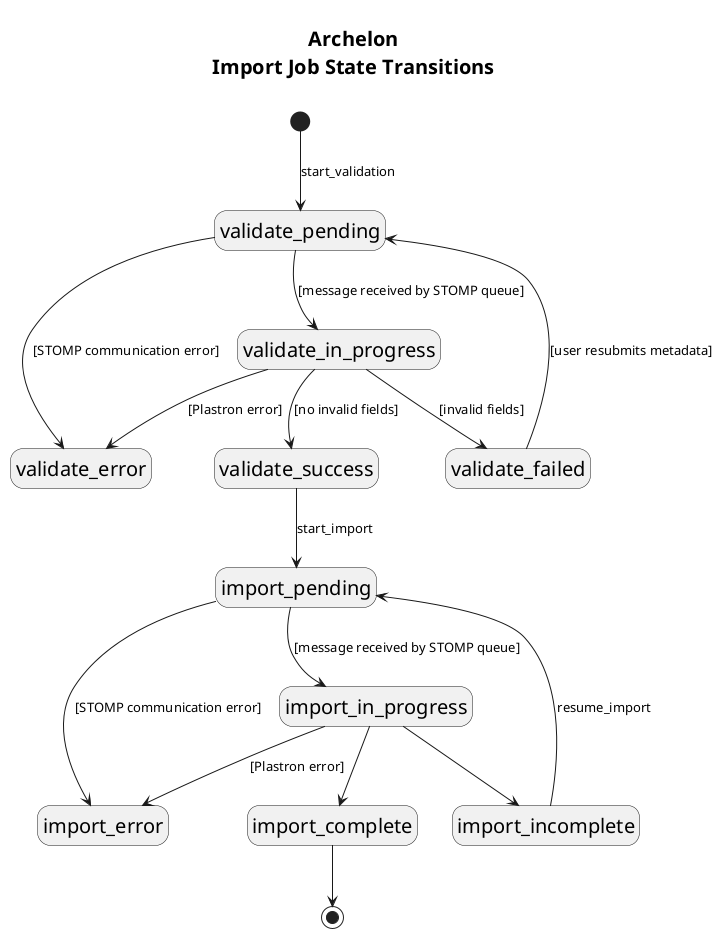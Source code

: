 @startuml
<style>
Title {
    Margin 20
    FontSize 20
}
</style>
hide empty description
title
    Archelon
    Import Job State Transitions
end title

[*] --> validate_pending : start_validation

validate_pending --> validate_in_progress : [message received by STOMP queue]

validate_pending --> validate_error :[STOMP communication error]

validate_in_progress --> validate_success : [no invalid fields]

validate_in_progress --> validate_failed : [invalid fields]

validate_failed --> validate_pending : [user resubmits metadata]

validate_in_progress --> validate_error : [Plastron error]

validate_success --> import_pending : start_import

import_pending --> import_in_progress : [message received by STOMP queue]

import_pending --> import_error : [STOMP communication error]

import_in_progress --> import_incomplete

import_in_progress --> import_error : [Plastron error]

import_in_progress --> import_complete

import_complete --> [*]

import_incomplete --> import_pending : resume_import

@enduml

